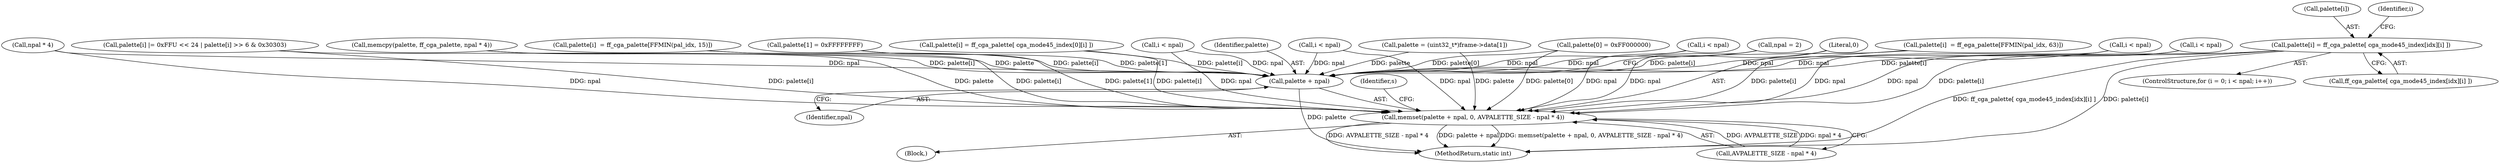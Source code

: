 digraph "0_FFmpeg_8c2ea3030af7b40a3c4275696fb5c76cdb80950a@pointer" {
"1000436" [label="(Call,palette[i] = ff_cga_palette[ cga_mode45_index[idx][i] ])"];
"1000636" [label="(Call,memset(palette + npal, 0, AVPALETTE_SIZE - npal * 4))"];
"1000637" [label="(Call,palette + npal)"];
"1000633" [label="(Call,npal * 4)"];
"1000500" [label="(Call,i < npal)"];
"1000586" [label="(Call,palette[0] = 0xFF000000)"];
"1000440" [label="(Call,ff_cga_palette[ cga_mode45_index[idx][i] ])"];
"1000436" [label="(Call,palette[i] = ff_cga_palette[ cga_mode45_index[idx][i] ])"];
"1000636" [label="(Call,memset(palette + npal, 0, AVPALETTE_SIZE - npal * 4))"];
"1000609" [label="(Call,i < npal)"];
"1000591" [label="(Call,palette[1] = 0xFFFFFFFF)"];
"1000462" [label="(Call,i < npal)"];
"1000437" [label="(Call,palette[i])"];
"1000105" [label="(Block,)"];
"1000630" [label="(Call,memcpy(palette, ff_cga_palette, npal * 4))"];
"1000639" [label="(Identifier,npal)"];
"1000544" [label="(Call,i < npal)"];
"1000431" [label="(Call,i < npal)"];
"1000637" [label="(Call,palette + npal)"];
"1000435" [label="(Identifier,i)"];
"1000427" [label="(ControlStructure,for (i = 0; i < npal; i++))"];
"1000514" [label="(Call,palette[i]  = ff_ega_palette[FFMIN(pal_idx, 63)])"];
"1000583" [label="(Call,npal = 2)"];
"1000390" [label="(Call,palette = (uint32_t*)frame->data[1])"];
"1000641" [label="(Call,AVPALETTE_SIZE - npal * 4)"];
"1000638" [label="(Identifier,palette)"];
"1000931" [label="(MethodReturn,static int)"];
"1000640" [label="(Literal,0)"];
"1000649" [label="(Identifier,s)"];
"1000561" [label="(Call,palette[i] |= 0xFFU << 24 | palette[i] >> 6 & 0x30303)"];
"1000476" [label="(Call,palette[i]  = ff_cga_palette[FFMIN(pal_idx, 15)])"];
"1000614" [label="(Call,palette[i] = ff_cga_palette[ cga_mode45_index[0][i] ])"];
"1000436" -> "1000427"  [label="AST: "];
"1000436" -> "1000440"  [label="CFG: "];
"1000437" -> "1000436"  [label="AST: "];
"1000440" -> "1000436"  [label="AST: "];
"1000435" -> "1000436"  [label="CFG: "];
"1000436" -> "1000931"  [label="DDG: palette[i]"];
"1000436" -> "1000931"  [label="DDG: ff_cga_palette[ cga_mode45_index[idx][i] ]"];
"1000436" -> "1000636"  [label="DDG: palette[i]"];
"1000436" -> "1000637"  [label="DDG: palette[i]"];
"1000636" -> "1000105"  [label="AST: "];
"1000636" -> "1000641"  [label="CFG: "];
"1000637" -> "1000636"  [label="AST: "];
"1000640" -> "1000636"  [label="AST: "];
"1000641" -> "1000636"  [label="AST: "];
"1000649" -> "1000636"  [label="CFG: "];
"1000636" -> "1000931"  [label="DDG: AVPALETTE_SIZE - npal * 4"];
"1000636" -> "1000931"  [label="DDG: palette + npal"];
"1000636" -> "1000931"  [label="DDG: memset(palette + npal, 0, AVPALETTE_SIZE - npal * 4)"];
"1000561" -> "1000636"  [label="DDG: palette[i]"];
"1000630" -> "1000636"  [label="DDG: palette"];
"1000591" -> "1000636"  [label="DDG: palette[1]"];
"1000514" -> "1000636"  [label="DDG: palette[i]"];
"1000586" -> "1000636"  [label="DDG: palette[0]"];
"1000390" -> "1000636"  [label="DDG: palette"];
"1000614" -> "1000636"  [label="DDG: palette[i]"];
"1000476" -> "1000636"  [label="DDG: palette[i]"];
"1000544" -> "1000636"  [label="DDG: npal"];
"1000583" -> "1000636"  [label="DDG: npal"];
"1000609" -> "1000636"  [label="DDG: npal"];
"1000500" -> "1000636"  [label="DDG: npal"];
"1000633" -> "1000636"  [label="DDG: npal"];
"1000431" -> "1000636"  [label="DDG: npal"];
"1000462" -> "1000636"  [label="DDG: npal"];
"1000641" -> "1000636"  [label="DDG: AVPALETTE_SIZE"];
"1000641" -> "1000636"  [label="DDG: npal * 4"];
"1000637" -> "1000639"  [label="CFG: "];
"1000638" -> "1000637"  [label="AST: "];
"1000639" -> "1000637"  [label="AST: "];
"1000640" -> "1000637"  [label="CFG: "];
"1000637" -> "1000931"  [label="DDG: palette"];
"1000561" -> "1000637"  [label="DDG: palette[i]"];
"1000630" -> "1000637"  [label="DDG: palette"];
"1000591" -> "1000637"  [label="DDG: palette[1]"];
"1000514" -> "1000637"  [label="DDG: palette[i]"];
"1000586" -> "1000637"  [label="DDG: palette[0]"];
"1000390" -> "1000637"  [label="DDG: palette"];
"1000614" -> "1000637"  [label="DDG: palette[i]"];
"1000476" -> "1000637"  [label="DDG: palette[i]"];
"1000544" -> "1000637"  [label="DDG: npal"];
"1000583" -> "1000637"  [label="DDG: npal"];
"1000609" -> "1000637"  [label="DDG: npal"];
"1000500" -> "1000637"  [label="DDG: npal"];
"1000633" -> "1000637"  [label="DDG: npal"];
"1000431" -> "1000637"  [label="DDG: npal"];
"1000462" -> "1000637"  [label="DDG: npal"];
}
